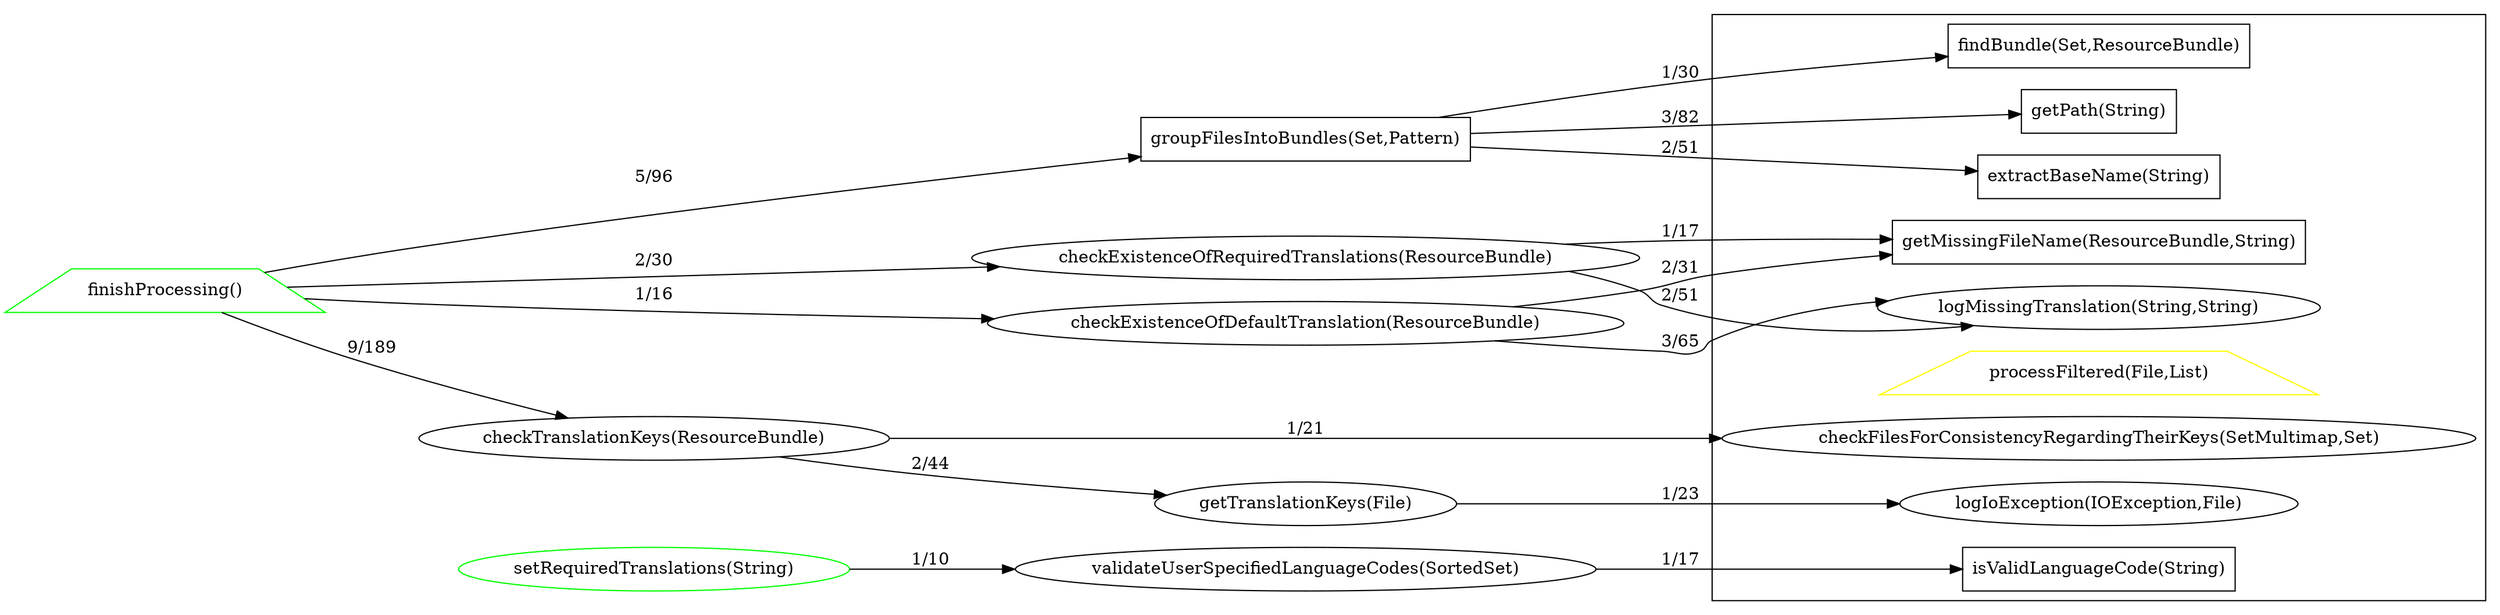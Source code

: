 digraph dependencies {
rankdir = "LR";
subgraph clustersimple {
"findBundle(Set,ResourceBundle)" [ color="#000000ff" shape="polygon" ];
"getPath(String)" [ color="#000000ff" shape="polygon" ];
"checkFilesForConsistencyRegardingTheirKeys(SetMultimap,Set)" [ color="#000000ff" ];
"extractBaseName(String)" [ color="#000000ff" shape="polygon" ];
"logIoException(IOException,File)" [ color="#000000ff" ];
"processFiltered(File,List)" [ color="#ffff00ff" shape="trapezium" ];
"isValidLanguageCode(String)" [ color="#000000ff" shape="polygon" ];
"getMissingFileName(ResourceBundle,String)" [ color="#000000ff" shape="polygon" ];
"logMissingTranslation(String,String)" [ color="#000000ff" ];
}
"checkExistenceOfRequiredTranslations(ResourceBundle)" [ color="#000000ff" ];
"finishProcessing()" [ color="#00ff00ff" shape="trapezium" ];
"groupFilesIntoBundles(Set,Pattern)" [ color="#000000ff" shape="polygon" ];
"setRequiredTranslations(String)" [ color="#00ff00ff" ];
"getTranslationKeys(File)" [ color="#000000ff" ];
"checkExistenceOfDefaultTranslation(ResourceBundle)" [ color="#000000ff" ];
"checkTranslationKeys(ResourceBundle)" [ color="#000000ff" ];
"validateUserSpecifiedLanguageCodes(SortedSet)" [ color="#000000ff" ];
"checkExistenceOfRequiredTranslations(ResourceBundle)" -> "getMissingFileName(ResourceBundle,String)" [ label="1/17" ];
"checkExistenceOfRequiredTranslations(ResourceBundle)" -> "logMissingTranslation(String,String)" [ label="2/51" ];
"finishProcessing()" -> "groupFilesIntoBundles(Set,Pattern)" [ label="5/96" ];
"finishProcessing()" -> "checkExistenceOfDefaultTranslation(ResourceBundle)" [ label="1/16" ];
"finishProcessing()" -> "checkExistenceOfRequiredTranslations(ResourceBundle)" [ label="2/30" ];
"finishProcessing()" -> "checkTranslationKeys(ResourceBundle)" [ label="9/189" ];
"groupFilesIntoBundles(Set,Pattern)" -> "extractBaseName(String)" [ label="2/51" ];
"groupFilesIntoBundles(Set,Pattern)" -> "getPath(String)" [ label="3/82" ];
"groupFilesIntoBundles(Set,Pattern)" -> "findBundle(Set,ResourceBundle)" [ label="1/30" ];
"setRequiredTranslations(String)" -> "validateUserSpecifiedLanguageCodes(SortedSet)" [ label="1/10" ];
"getTranslationKeys(File)" -> "logIoException(IOException,File)" [ label="1/23" ];
"checkExistenceOfDefaultTranslation(ResourceBundle)" -> "getMissingFileName(ResourceBundle,String)" [ label="2/31" ];
"checkExistenceOfDefaultTranslation(ResourceBundle)" -> "logMissingTranslation(String,String)" [ label="3/65" ];
"checkTranslationKeys(ResourceBundle)" -> "getTranslationKeys(File)" [ label="2/44" ];
"checkTranslationKeys(ResourceBundle)" -> "checkFilesForConsistencyRegardingTheirKeys(SetMultimap,Set)" [ label="1/21" ];
"validateUserSpecifiedLanguageCodes(SortedSet)" -> "isValidLanguageCode(String)" [ label="1/17" ];
/*
Legend
Node border color:
    a) GREEN - public
    b) YELLOW - protected
    c) BLACK - private
    d) BLUE - default
Node shape:
    if static - rectangle
    otherwise if override - trapezium
    otherwise if overloaded - triangle
    otherwise ellipse

*/
}